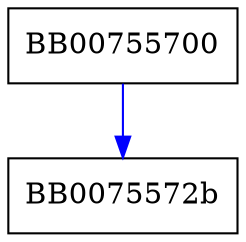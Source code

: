 digraph ecp_nistz256_to_mont {
  node [shape="box"];
  graph [splines=ortho];
  BB00755700 -> BB0075572b [color="blue"];
}